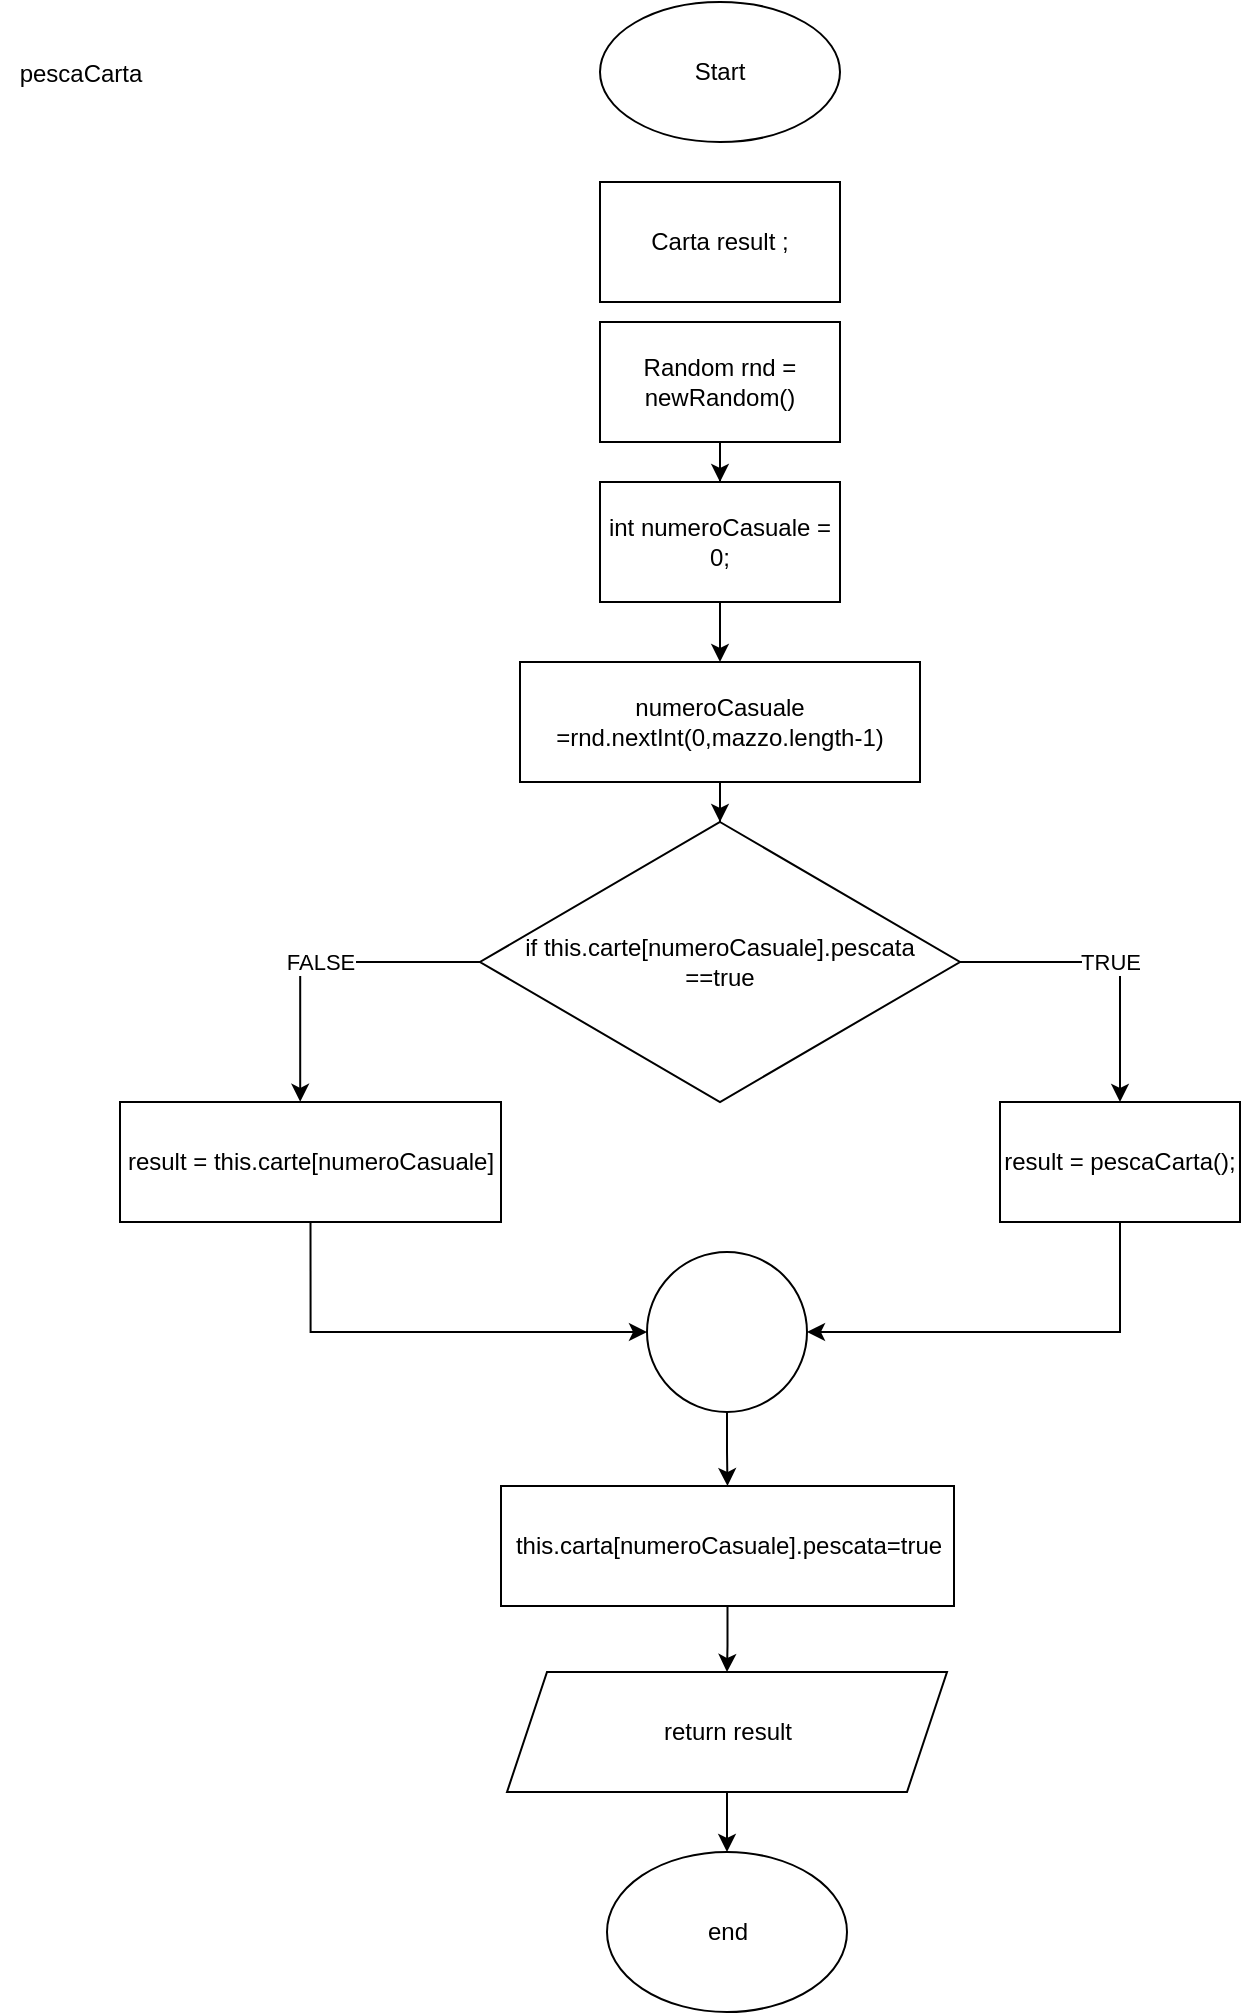 <mxfile version="21.2.2" type="google">
  <diagram name="Pagina-1" id="CCRoJt0zkChh8KfRuEvz">
    <mxGraphModel grid="1" page="1" gridSize="10" guides="1" tooltips="1" connect="1" arrows="1" fold="1" pageScale="1" pageWidth="827" pageHeight="1169" math="0" shadow="0">
      <root>
        <mxCell id="0" />
        <mxCell id="1" parent="0" />
        <mxCell id="dIc80ZALFH3i95e-zvGc-2" value="Start" style="ellipse;whiteSpace=wrap;html=1;" vertex="1" parent="1">
          <mxGeometry x="320" width="120" height="70" as="geometry" />
        </mxCell>
        <mxCell id="Z3gchRj4s2AE-QGKv4Ti-2" value="" style="edgeStyle=orthogonalEdgeStyle;rounded=0;orthogonalLoop=1;jettySize=auto;html=1;" edge="1" parent="1" source="dIc80ZALFH3i95e-zvGc-3" target="Z3gchRj4s2AE-QGKv4Ti-1">
          <mxGeometry relative="1" as="geometry" />
        </mxCell>
        <mxCell id="dIc80ZALFH3i95e-zvGc-3" value="return result" style="shape=parallelogram;perimeter=parallelogramPerimeter;whiteSpace=wrap;html=1;fixedSize=1;" vertex="1" parent="1">
          <mxGeometry x="273.5" y="835" width="220" height="60" as="geometry" />
        </mxCell>
        <mxCell id="dIc80ZALFH3i95e-zvGc-13" value="" style="edgeStyle=orthogonalEdgeStyle;rounded=0;orthogonalLoop=1;jettySize=auto;html=1;" edge="1" parent="1" source="dIc80ZALFH3i95e-zvGc-5" target="dIc80ZALFH3i95e-zvGc-9">
          <mxGeometry relative="1" as="geometry" />
        </mxCell>
        <mxCell id="dIc80ZALFH3i95e-zvGc-5" value="Random rnd = newRandom()" style="rounded=0;whiteSpace=wrap;html=1;" vertex="1" parent="1">
          <mxGeometry x="320" y="160" width="120" height="60" as="geometry" />
        </mxCell>
        <mxCell id="Z3gchRj4s2AE-QGKv4Ti-12" value="" style="edgeStyle=orthogonalEdgeStyle;rounded=0;orthogonalLoop=1;jettySize=auto;html=1;" edge="1" parent="1" source="dIc80ZALFH3i95e-zvGc-8" target="Z3gchRj4s2AE-QGKv4Ti-5">
          <mxGeometry relative="1" as="geometry" />
        </mxCell>
        <mxCell id="dIc80ZALFH3i95e-zvGc-8" value="numeroCasuale =rnd.nextInt(0,mazzo.length-1)" style="rounded=0;whiteSpace=wrap;html=1;" vertex="1" parent="1">
          <mxGeometry x="280" y="330" width="200" height="60" as="geometry" />
        </mxCell>
        <mxCell id="dIc80ZALFH3i95e-zvGc-14" value="" style="edgeStyle=orthogonalEdgeStyle;rounded=0;orthogonalLoop=1;jettySize=auto;html=1;" edge="1" parent="1" source="dIc80ZALFH3i95e-zvGc-9" target="dIc80ZALFH3i95e-zvGc-8">
          <mxGeometry relative="1" as="geometry" />
        </mxCell>
        <mxCell id="dIc80ZALFH3i95e-zvGc-9" value="int numeroCasuale = 0;" style="rounded=0;whiteSpace=wrap;html=1;" vertex="1" parent="1">
          <mxGeometry x="320" y="240" width="120" height="60" as="geometry" />
        </mxCell>
        <mxCell id="Z3gchRj4s2AE-QGKv4Ti-1" value="end" style="ellipse;whiteSpace=wrap;html=1;" vertex="1" parent="1">
          <mxGeometry x="323.5" y="925" width="120" height="80" as="geometry" />
        </mxCell>
        <mxCell id="Z3gchRj4s2AE-QGKv4Ti-3" value="&lt;div&gt;pescaCarta&lt;/div&gt;&lt;div&gt;&lt;br&gt;&lt;/div&gt;" style="text;html=1;align=center;verticalAlign=middle;resizable=0;points=[];autosize=1;strokeColor=none;fillColor=none;" vertex="1" parent="1">
          <mxGeometry x="20" y="23" width="80" height="40" as="geometry" />
        </mxCell>
        <mxCell id="7meeDspETqWVwedKvsWI-6" value="FALSE" style="edgeStyle=orthogonalEdgeStyle;rounded=0;orthogonalLoop=1;jettySize=auto;html=1;entryX=0.473;entryY=-0.002;entryDx=0;entryDy=0;entryPerimeter=0;exitX=0;exitY=0.5;exitDx=0;exitDy=0;" edge="1" parent="1" source="Z3gchRj4s2AE-QGKv4Ti-5" target="7meeDspETqWVwedKvsWI-5">
          <mxGeometry relative="1" as="geometry" />
        </mxCell>
        <mxCell id="7meeDspETqWVwedKvsWI-9" value="TRUE" style="edgeStyle=orthogonalEdgeStyle;rounded=0;orthogonalLoop=1;jettySize=auto;html=1;entryX=0.5;entryY=0;entryDx=0;entryDy=0;" edge="1" parent="1" source="Z3gchRj4s2AE-QGKv4Ti-5" target="Z3gchRj4s2AE-QGKv4Ti-9">
          <mxGeometry relative="1" as="geometry" />
        </mxCell>
        <mxCell id="Z3gchRj4s2AE-QGKv4Ti-5" value="&lt;div&gt;if this.carte[numeroCasuale].pescata&lt;/div&gt;&lt;div&gt;==true&lt;br&gt;&lt;/div&gt;" style="rhombus;whiteSpace=wrap;html=1;" vertex="1" parent="1">
          <mxGeometry x="260" y="410" width="240" height="140" as="geometry" />
        </mxCell>
        <mxCell id="7meeDspETqWVwedKvsWI-2" value="" style="edgeStyle=orthogonalEdgeStyle;rounded=0;orthogonalLoop=1;jettySize=auto;html=1;" edge="1" parent="1" source="Z3gchRj4s2AE-QGKv4Ti-7" target="7meeDspETqWVwedKvsWI-1">
          <mxGeometry relative="1" as="geometry" />
        </mxCell>
        <mxCell id="Z3gchRj4s2AE-QGKv4Ti-7" value="" style="ellipse;whiteSpace=wrap;html=1;aspect=fixed;" vertex="1" parent="1">
          <mxGeometry x="343.5" y="625" width="80" height="80" as="geometry" />
        </mxCell>
        <mxCell id="7meeDspETqWVwedKvsWI-8" style="edgeStyle=orthogonalEdgeStyle;rounded=0;orthogonalLoop=1;jettySize=auto;html=1;entryX=1;entryY=0.5;entryDx=0;entryDy=0;exitX=0.5;exitY=1;exitDx=0;exitDy=0;" edge="1" parent="1" source="Z3gchRj4s2AE-QGKv4Ti-9" target="Z3gchRj4s2AE-QGKv4Ti-7">
          <mxGeometry relative="1" as="geometry" />
        </mxCell>
        <mxCell id="Z3gchRj4s2AE-QGKv4Ti-9" value="result = pescaCarta();" style="rounded=0;whiteSpace=wrap;html=1;" vertex="1" parent="1">
          <mxGeometry x="520" y="550" width="120" height="60" as="geometry" />
        </mxCell>
        <mxCell id="7meeDspETqWVwedKvsWI-3" value="" style="edgeStyle=orthogonalEdgeStyle;rounded=0;orthogonalLoop=1;jettySize=auto;html=1;" edge="1" parent="1" source="7meeDspETqWVwedKvsWI-1" target="dIc80ZALFH3i95e-zvGc-3">
          <mxGeometry relative="1" as="geometry" />
        </mxCell>
        <mxCell id="7meeDspETqWVwedKvsWI-1" value="this.carta[numeroCasuale].pescata=true" style="whiteSpace=wrap;html=1;" vertex="1" parent="1">
          <mxGeometry x="270.5" y="742" width="226.5" height="60" as="geometry" />
        </mxCell>
        <mxCell id="7meeDspETqWVwedKvsWI-4" value="Carta result ;" style="rounded=0;whiteSpace=wrap;html=1;" vertex="1" parent="1">
          <mxGeometry x="320" y="90" width="120" height="60" as="geometry" />
        </mxCell>
        <mxCell id="7meeDspETqWVwedKvsWI-7" style="edgeStyle=orthogonalEdgeStyle;rounded=0;orthogonalLoop=1;jettySize=auto;html=1;entryX=0;entryY=0.5;entryDx=0;entryDy=0;exitX=0.5;exitY=1;exitDx=0;exitDy=0;" edge="1" parent="1" source="7meeDspETqWVwedKvsWI-5" target="Z3gchRj4s2AE-QGKv4Ti-7">
          <mxGeometry relative="1" as="geometry" />
        </mxCell>
        <mxCell id="7meeDspETqWVwedKvsWI-5" value="result = this.carte[numeroCasuale]" style="rounded=0;whiteSpace=wrap;html=1;" vertex="1" parent="1">
          <mxGeometry x="80" y="550" width="190.5" height="60" as="geometry" />
        </mxCell>
      </root>
    </mxGraphModel>
  </diagram>
</mxfile>
